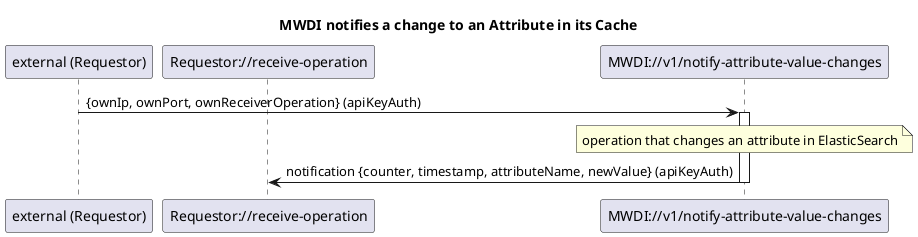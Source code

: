 @startuml 120_MwdiNotifiesAttributeChange
skinparam responseMessageBelowArrow true

title MWDI notifies a change to an Attribute in its Cache

participant "external (Requestor)" as external
participant "Requestor://receive-operation" as receiverOperation
participant "MWDI://v1/notify-attribute-value-changes" as notifyAttributeChange

external -> notifyAttributeChange: {ownIp, ownPort, ownReceiverOperation} (apiKeyAuth)
activate notifyAttributeChange

note over notifyAttributeChange: operation that changes an attribute in ElasticSearch

notifyAttributeChange -> receiverOperation: notification {counter, timestamp, attributeName, newValue} (apiKeyAuth)
deactivate notifyAttributeChange

@enduml